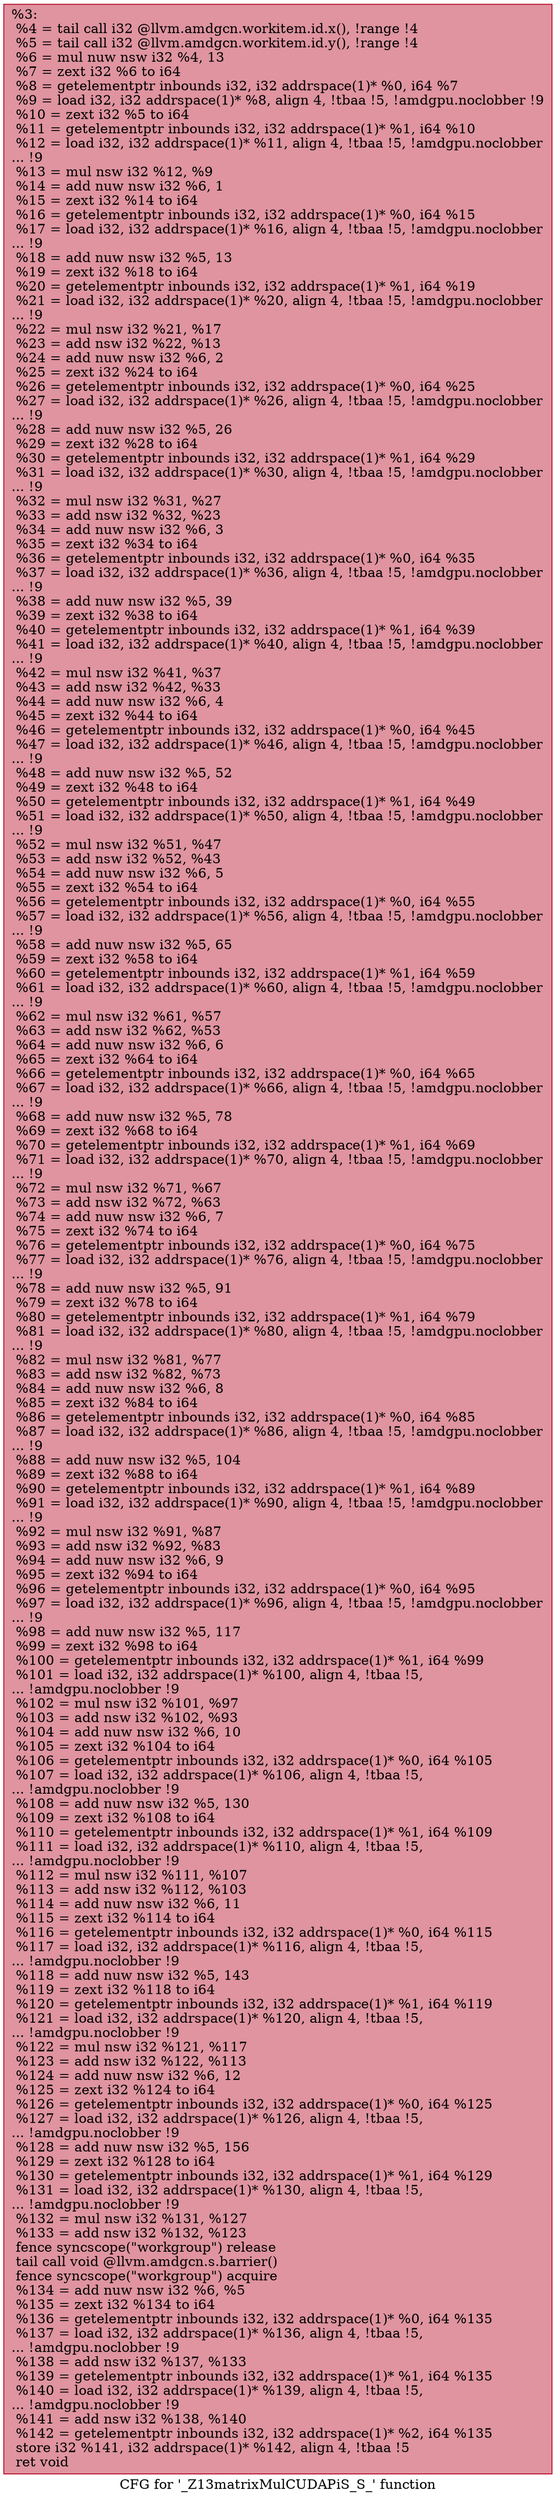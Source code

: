 digraph "CFG for '_Z13matrixMulCUDAPiS_S_' function" {
	label="CFG for '_Z13matrixMulCUDAPiS_S_' function";

	Node0x5a876e0 [shape=record,color="#b70d28ff", style=filled, fillcolor="#b70d2870",label="{%3:\l  %4 = tail call i32 @llvm.amdgcn.workitem.id.x(), !range !4\l  %5 = tail call i32 @llvm.amdgcn.workitem.id.y(), !range !4\l  %6 = mul nuw nsw i32 %4, 13\l  %7 = zext i32 %6 to i64\l  %8 = getelementptr inbounds i32, i32 addrspace(1)* %0, i64 %7\l  %9 = load i32, i32 addrspace(1)* %8, align 4, !tbaa !5, !amdgpu.noclobber !9\l  %10 = zext i32 %5 to i64\l  %11 = getelementptr inbounds i32, i32 addrspace(1)* %1, i64 %10\l  %12 = load i32, i32 addrspace(1)* %11, align 4, !tbaa !5, !amdgpu.noclobber\l... !9\l  %13 = mul nsw i32 %12, %9\l  %14 = add nuw nsw i32 %6, 1\l  %15 = zext i32 %14 to i64\l  %16 = getelementptr inbounds i32, i32 addrspace(1)* %0, i64 %15\l  %17 = load i32, i32 addrspace(1)* %16, align 4, !tbaa !5, !amdgpu.noclobber\l... !9\l  %18 = add nuw nsw i32 %5, 13\l  %19 = zext i32 %18 to i64\l  %20 = getelementptr inbounds i32, i32 addrspace(1)* %1, i64 %19\l  %21 = load i32, i32 addrspace(1)* %20, align 4, !tbaa !5, !amdgpu.noclobber\l... !9\l  %22 = mul nsw i32 %21, %17\l  %23 = add nsw i32 %22, %13\l  %24 = add nuw nsw i32 %6, 2\l  %25 = zext i32 %24 to i64\l  %26 = getelementptr inbounds i32, i32 addrspace(1)* %0, i64 %25\l  %27 = load i32, i32 addrspace(1)* %26, align 4, !tbaa !5, !amdgpu.noclobber\l... !9\l  %28 = add nuw nsw i32 %5, 26\l  %29 = zext i32 %28 to i64\l  %30 = getelementptr inbounds i32, i32 addrspace(1)* %1, i64 %29\l  %31 = load i32, i32 addrspace(1)* %30, align 4, !tbaa !5, !amdgpu.noclobber\l... !9\l  %32 = mul nsw i32 %31, %27\l  %33 = add nsw i32 %32, %23\l  %34 = add nuw nsw i32 %6, 3\l  %35 = zext i32 %34 to i64\l  %36 = getelementptr inbounds i32, i32 addrspace(1)* %0, i64 %35\l  %37 = load i32, i32 addrspace(1)* %36, align 4, !tbaa !5, !amdgpu.noclobber\l... !9\l  %38 = add nuw nsw i32 %5, 39\l  %39 = zext i32 %38 to i64\l  %40 = getelementptr inbounds i32, i32 addrspace(1)* %1, i64 %39\l  %41 = load i32, i32 addrspace(1)* %40, align 4, !tbaa !5, !amdgpu.noclobber\l... !9\l  %42 = mul nsw i32 %41, %37\l  %43 = add nsw i32 %42, %33\l  %44 = add nuw nsw i32 %6, 4\l  %45 = zext i32 %44 to i64\l  %46 = getelementptr inbounds i32, i32 addrspace(1)* %0, i64 %45\l  %47 = load i32, i32 addrspace(1)* %46, align 4, !tbaa !5, !amdgpu.noclobber\l... !9\l  %48 = add nuw nsw i32 %5, 52\l  %49 = zext i32 %48 to i64\l  %50 = getelementptr inbounds i32, i32 addrspace(1)* %1, i64 %49\l  %51 = load i32, i32 addrspace(1)* %50, align 4, !tbaa !5, !amdgpu.noclobber\l... !9\l  %52 = mul nsw i32 %51, %47\l  %53 = add nsw i32 %52, %43\l  %54 = add nuw nsw i32 %6, 5\l  %55 = zext i32 %54 to i64\l  %56 = getelementptr inbounds i32, i32 addrspace(1)* %0, i64 %55\l  %57 = load i32, i32 addrspace(1)* %56, align 4, !tbaa !5, !amdgpu.noclobber\l... !9\l  %58 = add nuw nsw i32 %5, 65\l  %59 = zext i32 %58 to i64\l  %60 = getelementptr inbounds i32, i32 addrspace(1)* %1, i64 %59\l  %61 = load i32, i32 addrspace(1)* %60, align 4, !tbaa !5, !amdgpu.noclobber\l... !9\l  %62 = mul nsw i32 %61, %57\l  %63 = add nsw i32 %62, %53\l  %64 = add nuw nsw i32 %6, 6\l  %65 = zext i32 %64 to i64\l  %66 = getelementptr inbounds i32, i32 addrspace(1)* %0, i64 %65\l  %67 = load i32, i32 addrspace(1)* %66, align 4, !tbaa !5, !amdgpu.noclobber\l... !9\l  %68 = add nuw nsw i32 %5, 78\l  %69 = zext i32 %68 to i64\l  %70 = getelementptr inbounds i32, i32 addrspace(1)* %1, i64 %69\l  %71 = load i32, i32 addrspace(1)* %70, align 4, !tbaa !5, !amdgpu.noclobber\l... !9\l  %72 = mul nsw i32 %71, %67\l  %73 = add nsw i32 %72, %63\l  %74 = add nuw nsw i32 %6, 7\l  %75 = zext i32 %74 to i64\l  %76 = getelementptr inbounds i32, i32 addrspace(1)* %0, i64 %75\l  %77 = load i32, i32 addrspace(1)* %76, align 4, !tbaa !5, !amdgpu.noclobber\l... !9\l  %78 = add nuw nsw i32 %5, 91\l  %79 = zext i32 %78 to i64\l  %80 = getelementptr inbounds i32, i32 addrspace(1)* %1, i64 %79\l  %81 = load i32, i32 addrspace(1)* %80, align 4, !tbaa !5, !amdgpu.noclobber\l... !9\l  %82 = mul nsw i32 %81, %77\l  %83 = add nsw i32 %82, %73\l  %84 = add nuw nsw i32 %6, 8\l  %85 = zext i32 %84 to i64\l  %86 = getelementptr inbounds i32, i32 addrspace(1)* %0, i64 %85\l  %87 = load i32, i32 addrspace(1)* %86, align 4, !tbaa !5, !amdgpu.noclobber\l... !9\l  %88 = add nuw nsw i32 %5, 104\l  %89 = zext i32 %88 to i64\l  %90 = getelementptr inbounds i32, i32 addrspace(1)* %1, i64 %89\l  %91 = load i32, i32 addrspace(1)* %90, align 4, !tbaa !5, !amdgpu.noclobber\l... !9\l  %92 = mul nsw i32 %91, %87\l  %93 = add nsw i32 %92, %83\l  %94 = add nuw nsw i32 %6, 9\l  %95 = zext i32 %94 to i64\l  %96 = getelementptr inbounds i32, i32 addrspace(1)* %0, i64 %95\l  %97 = load i32, i32 addrspace(1)* %96, align 4, !tbaa !5, !amdgpu.noclobber\l... !9\l  %98 = add nuw nsw i32 %5, 117\l  %99 = zext i32 %98 to i64\l  %100 = getelementptr inbounds i32, i32 addrspace(1)* %1, i64 %99\l  %101 = load i32, i32 addrspace(1)* %100, align 4, !tbaa !5,\l... !amdgpu.noclobber !9\l  %102 = mul nsw i32 %101, %97\l  %103 = add nsw i32 %102, %93\l  %104 = add nuw nsw i32 %6, 10\l  %105 = zext i32 %104 to i64\l  %106 = getelementptr inbounds i32, i32 addrspace(1)* %0, i64 %105\l  %107 = load i32, i32 addrspace(1)* %106, align 4, !tbaa !5,\l... !amdgpu.noclobber !9\l  %108 = add nuw nsw i32 %5, 130\l  %109 = zext i32 %108 to i64\l  %110 = getelementptr inbounds i32, i32 addrspace(1)* %1, i64 %109\l  %111 = load i32, i32 addrspace(1)* %110, align 4, !tbaa !5,\l... !amdgpu.noclobber !9\l  %112 = mul nsw i32 %111, %107\l  %113 = add nsw i32 %112, %103\l  %114 = add nuw nsw i32 %6, 11\l  %115 = zext i32 %114 to i64\l  %116 = getelementptr inbounds i32, i32 addrspace(1)* %0, i64 %115\l  %117 = load i32, i32 addrspace(1)* %116, align 4, !tbaa !5,\l... !amdgpu.noclobber !9\l  %118 = add nuw nsw i32 %5, 143\l  %119 = zext i32 %118 to i64\l  %120 = getelementptr inbounds i32, i32 addrspace(1)* %1, i64 %119\l  %121 = load i32, i32 addrspace(1)* %120, align 4, !tbaa !5,\l... !amdgpu.noclobber !9\l  %122 = mul nsw i32 %121, %117\l  %123 = add nsw i32 %122, %113\l  %124 = add nuw nsw i32 %6, 12\l  %125 = zext i32 %124 to i64\l  %126 = getelementptr inbounds i32, i32 addrspace(1)* %0, i64 %125\l  %127 = load i32, i32 addrspace(1)* %126, align 4, !tbaa !5,\l... !amdgpu.noclobber !9\l  %128 = add nuw nsw i32 %5, 156\l  %129 = zext i32 %128 to i64\l  %130 = getelementptr inbounds i32, i32 addrspace(1)* %1, i64 %129\l  %131 = load i32, i32 addrspace(1)* %130, align 4, !tbaa !5,\l... !amdgpu.noclobber !9\l  %132 = mul nsw i32 %131, %127\l  %133 = add nsw i32 %132, %123\l  fence syncscope(\"workgroup\") release\l  tail call void @llvm.amdgcn.s.barrier()\l  fence syncscope(\"workgroup\") acquire\l  %134 = add nuw nsw i32 %6, %5\l  %135 = zext i32 %134 to i64\l  %136 = getelementptr inbounds i32, i32 addrspace(1)* %0, i64 %135\l  %137 = load i32, i32 addrspace(1)* %136, align 4, !tbaa !5,\l... !amdgpu.noclobber !9\l  %138 = add nsw i32 %137, %133\l  %139 = getelementptr inbounds i32, i32 addrspace(1)* %1, i64 %135\l  %140 = load i32, i32 addrspace(1)* %139, align 4, !tbaa !5,\l... !amdgpu.noclobber !9\l  %141 = add nsw i32 %138, %140\l  %142 = getelementptr inbounds i32, i32 addrspace(1)* %2, i64 %135\l  store i32 %141, i32 addrspace(1)* %142, align 4, !tbaa !5\l  ret void\l}"];
}
